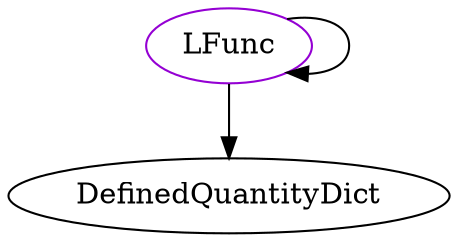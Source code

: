 digraph lfunc{
LFunc -> LFunc;
LFunc -> DefinedQuantityDict;
LFunc	[shape=oval, color=darkviolet, label="LFunc"];
}

